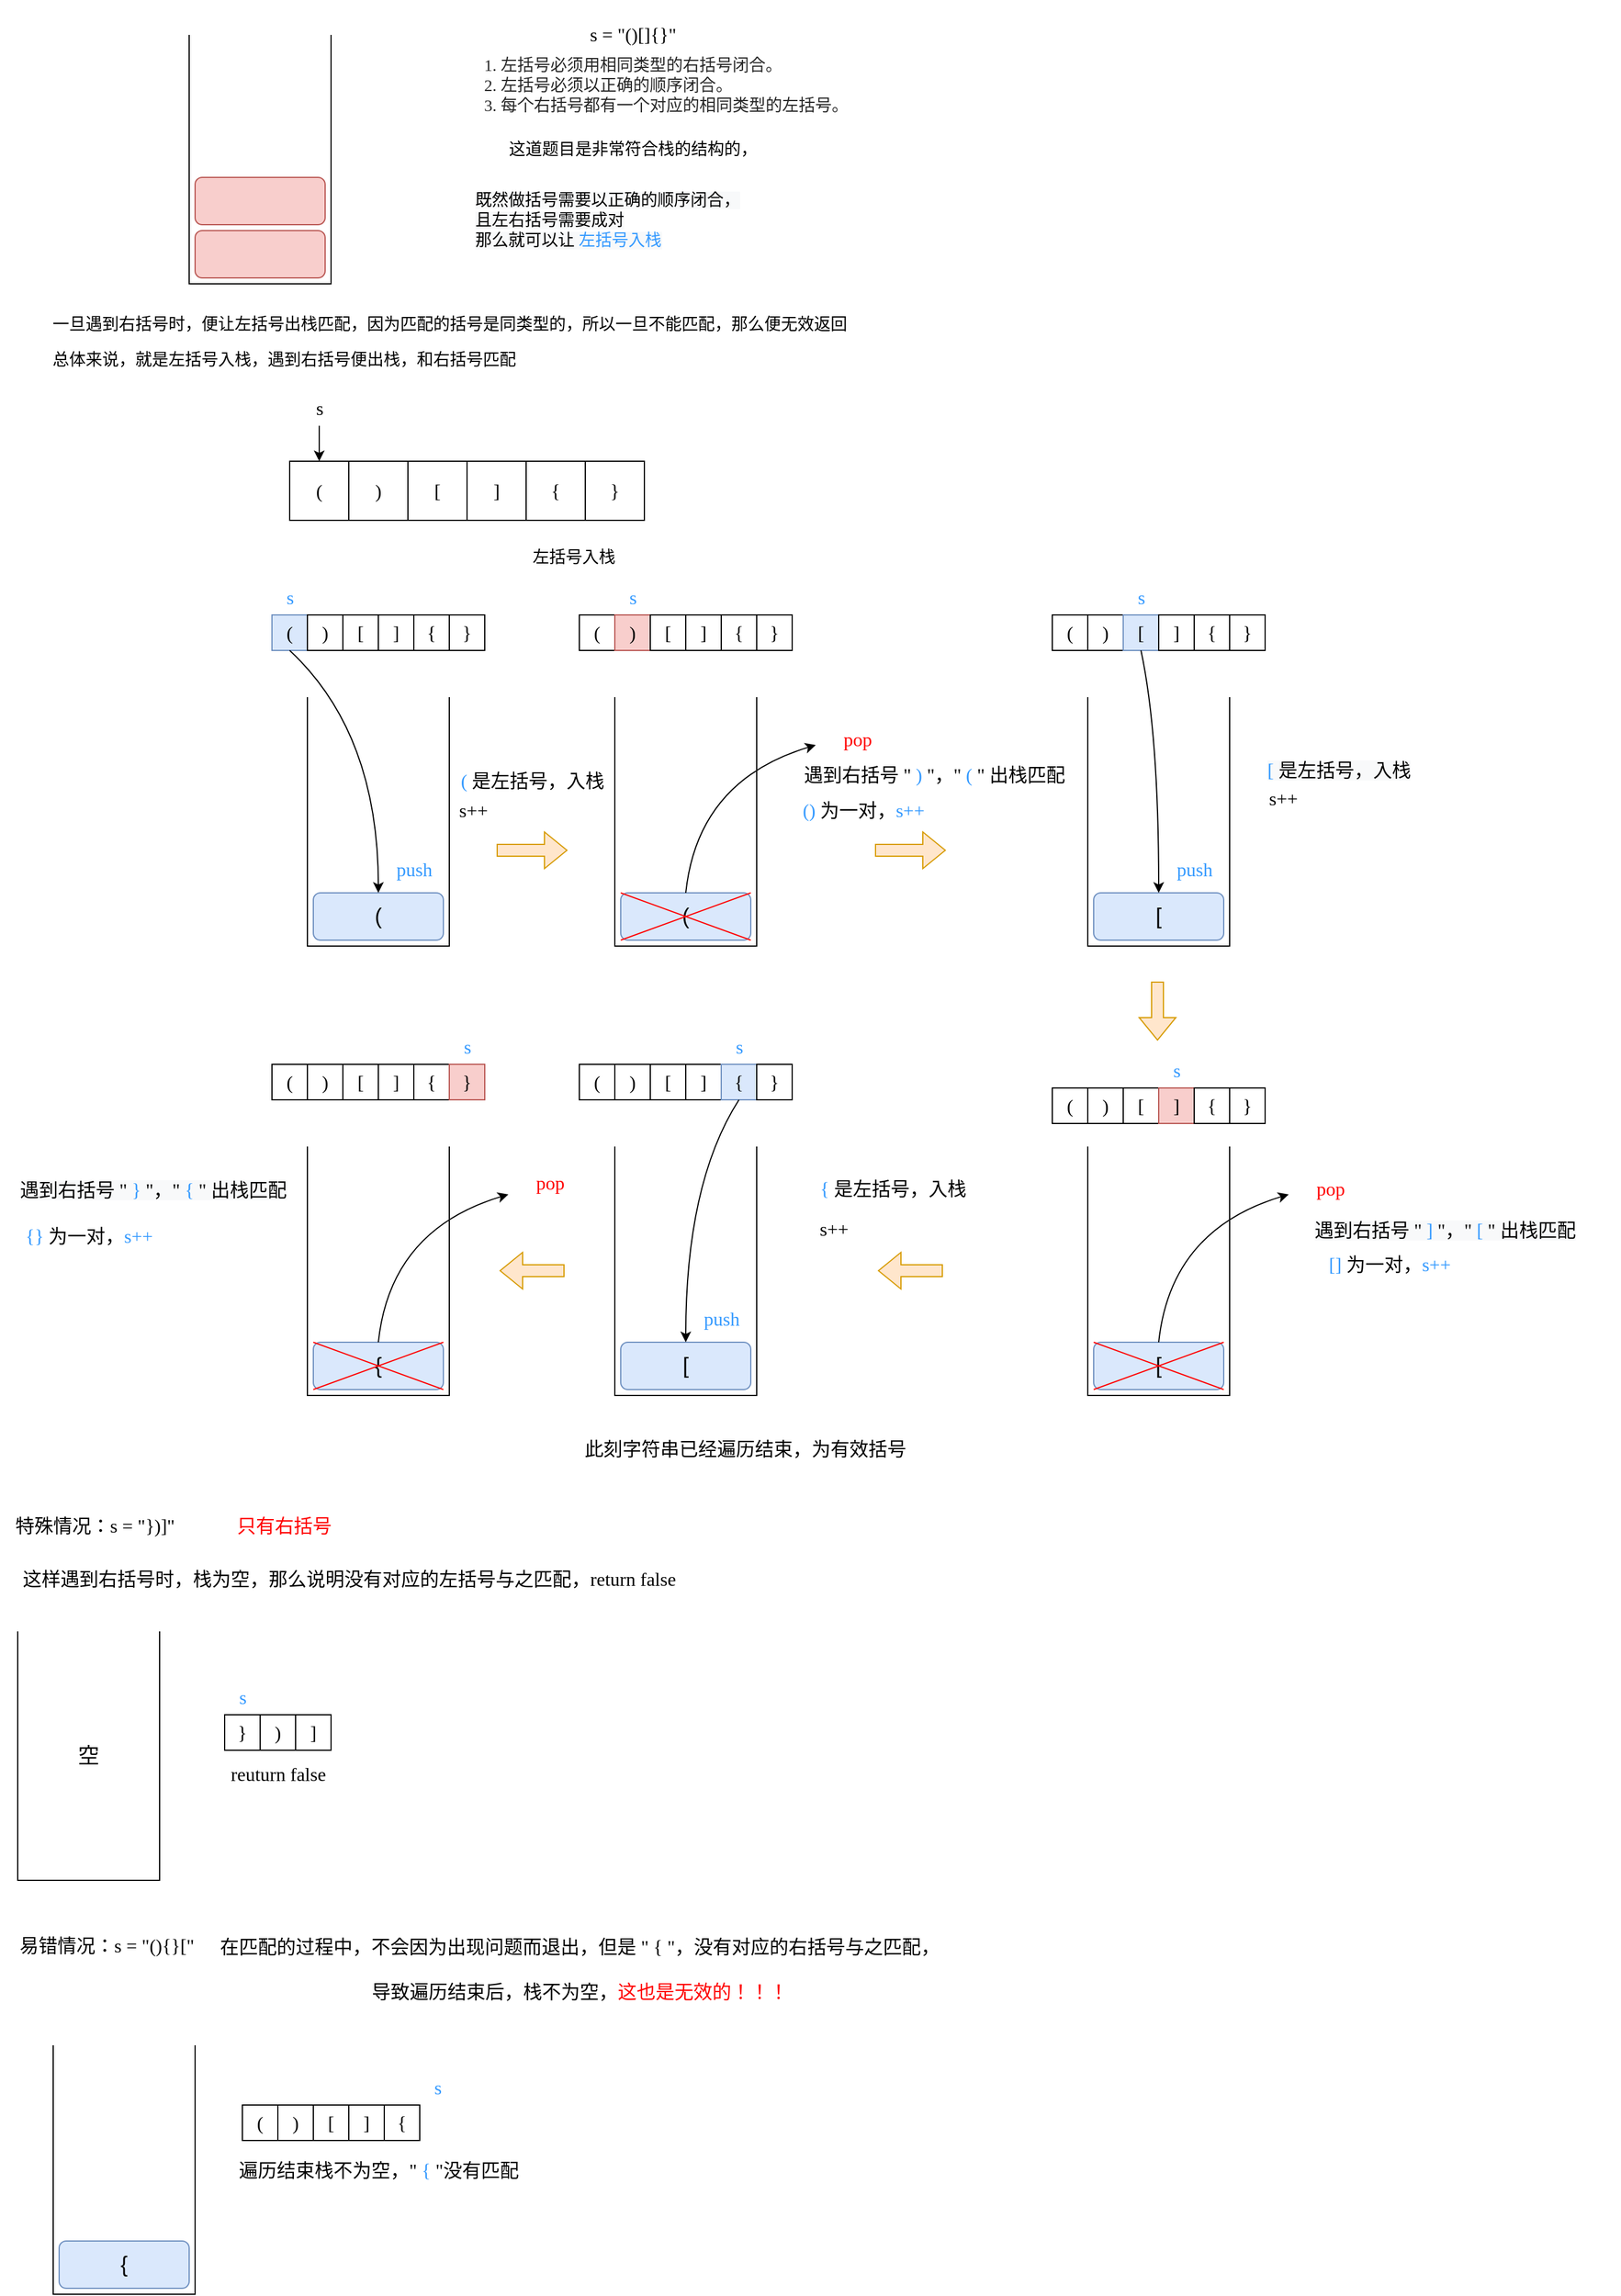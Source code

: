 <mxfile version="20.2.3" type="device"><diagram id="jvDWhverahE-B8Wig9HH" name="第 1 页"><mxGraphModel dx="1038" dy="649" grid="1" gridSize="10" guides="1" tooltips="1" connect="1" arrows="1" fold="1" page="1" pageScale="1" pageWidth="2000" pageHeight="5000" math="0" shadow="0"><root><mxCell id="0"/><mxCell id="1" parent="0"/><mxCell id="bQDk8mbzQOlFsKtMzA8T-1" value="" style="shape=partialRectangle;whiteSpace=wrap;html=1;bottom=1;right=1;left=1;top=0;fillColor=none;routingCenterX=-0.5;" vertex="1" parent="1"><mxGeometry x="200" y="170" width="120" height="210" as="geometry"/></mxCell><mxCell id="bQDk8mbzQOlFsKtMzA8T-4" value="" style="rounded=1;whiteSpace=wrap;html=1;fillColor=#f8cecc;strokeColor=#b85450;" vertex="1" parent="1"><mxGeometry x="205" y="290" width="110" height="40" as="geometry"/></mxCell><mxCell id="bQDk8mbzQOlFsKtMzA8T-6" value="" style="rounded=1;whiteSpace=wrap;html=1;fillColor=#f8cecc;strokeColor=#b85450;" vertex="1" parent="1"><mxGeometry x="205" y="335" width="110" height="40" as="geometry"/></mxCell><mxCell id="bQDk8mbzQOlFsKtMzA8T-7" value="&lt;pre style=&quot;box-sizing: border-box; margin-top: 0px; margin-bottom: 1em; overflow: auto; background: rgba(var(--dsw-fill-tertiary-rgba)); padding: 10px 15px; color: rgba(var(--grey-9-rgb),1); line-height: 1.6; border-radius: 3px; text-align: start;&quot;&gt;&lt;font style=&quot;font-size: 16px;&quot; face=&quot;Comic Sans MS&quot;&gt;s = &quot;()[]{}&quot;&lt;/font&gt;&lt;/pre&gt;" style="text;html=1;align=center;verticalAlign=middle;resizable=0;points=[];autosize=1;strokeColor=none;fillColor=none;" vertex="1" parent="1"><mxGeometry x="510" y="140" width="130" height="70" as="geometry"/></mxCell><mxCell id="bQDk8mbzQOlFsKtMzA8T-8" value="&lt;ol style=&quot;box-sizing: border-box; margin-top: 0px; margin-bottom: 1em; color: rgb(38, 38, 38); font-size: 14px; text-align: start; background-color: rgb(255, 255, 255);&quot;&gt;&lt;li style=&quot;box-sizing: border-box;&quot;&gt;左括号必须用相同类型的右括号闭合。&lt;/li&gt;&lt;li style=&quot;box-sizing: border-box;&quot;&gt;左括号必须以正确的顺序闭合。&lt;/li&gt;&lt;li style=&quot;box-sizing: border-box;&quot;&gt;每个右括号都有一个对应的相同类型的左括号。&lt;/li&gt;&lt;/ol&gt;" style="text;html=1;align=center;verticalAlign=middle;resizable=0;points=[];autosize=1;strokeColor=none;fillColor=none;fontSize=16;fontFamily=Comic Sans MS;" vertex="1" parent="1"><mxGeometry x="410" y="180" width="360" height="80" as="geometry"/></mxCell><mxCell id="bQDk8mbzQOlFsKtMzA8T-9" value="&lt;font style=&quot;font-size: 14px;&quot;&gt;这道题目是非常符合栈的结构的，&lt;/font&gt;" style="text;html=1;align=center;verticalAlign=middle;resizable=0;points=[];autosize=1;strokeColor=none;fillColor=none;fontSize=16;fontFamily=Comic Sans MS;" vertex="1" parent="1"><mxGeometry x="460" y="250" width="230" height="30" as="geometry"/></mxCell><mxCell id="bQDk8mbzQOlFsKtMzA8T-10" value="&lt;span style=&quot;color: rgb(0, 0, 0); font-family: &amp;quot;Comic Sans MS&amp;quot;; font-size: 14px; font-style: normal; font-variant-ligatures: normal; font-variant-caps: normal; font-weight: 400; letter-spacing: normal; orphans: 2; text-align: center; text-indent: 0px; text-transform: none; widows: 2; word-spacing: 0px; -webkit-text-stroke-width: 0px; background-color: rgb(248, 249, 250); text-decoration-thickness: initial; text-decoration-style: initial; text-decoration-color: initial; float: none; display: inline !important;&quot;&gt;既然做括号需要以正确的顺序闭合，&lt;/span&gt;&lt;br style=&quot;color: rgb(0, 0, 0); font-family: &amp;quot;Comic Sans MS&amp;quot;; font-size: 14px; font-style: normal; font-variant-ligatures: normal; font-variant-caps: normal; font-weight: 400; letter-spacing: normal; orphans: 2; text-align: center; text-indent: 0px; text-transform: none; widows: 2; word-spacing: 0px; -webkit-text-stroke-width: 0px; background-color: rgb(248, 249, 250); text-decoration-thickness: initial; text-decoration-style: initial; text-decoration-color: initial;&quot;&gt;&lt;span style=&quot;color: rgb(0, 0, 0); font-family: &amp;quot;Comic Sans MS&amp;quot;; font-size: 14px; font-style: normal; font-variant-ligatures: normal; font-variant-caps: normal; font-weight: 400; letter-spacing: normal; orphans: 2; text-align: center; text-indent: 0px; text-transform: none; widows: 2; word-spacing: 0px; -webkit-text-stroke-width: 0px; background-color: rgb(248, 249, 250); text-decoration-thickness: initial; text-decoration-style: initial; text-decoration-color: initial; float: none; display: inline !important;&quot;&gt;且左右括号需要成对&lt;/span&gt;&lt;br style=&quot;color: rgb(0, 0, 0); font-family: &amp;quot;Comic Sans MS&amp;quot;; font-size: 14px; font-style: normal; font-variant-ligatures: normal; font-variant-caps: normal; font-weight: 400; letter-spacing: normal; orphans: 2; text-align: center; text-indent: 0px; text-transform: none; widows: 2; word-spacing: 0px; -webkit-text-stroke-width: 0px; background-color: rgb(248, 249, 250); text-decoration-thickness: initial; text-decoration-style: initial; text-decoration-color: initial;&quot;&gt;&lt;span style=&quot;color: rgb(0, 0, 0); font-family: &amp;quot;Comic Sans MS&amp;quot;; font-size: 14px; font-style: normal; font-variant-ligatures: normal; font-variant-caps: normal; font-weight: 400; letter-spacing: normal; orphans: 2; text-align: center; text-indent: 0px; text-transform: none; widows: 2; word-spacing: 0px; -webkit-text-stroke-width: 0px; background-color: rgb(248, 249, 250); text-decoration-thickness: initial; text-decoration-style: initial; text-decoration-color: initial; float: none; display: inline !important;&quot;&gt;那么就可以让&lt;span&gt;&amp;nbsp;&lt;/span&gt;&lt;/span&gt;&lt;font style=&quot;font-family: &amp;quot;Comic Sans MS&amp;quot;; font-size: 14px; font-style: normal; font-variant-ligatures: normal; font-variant-caps: normal; font-weight: 400; letter-spacing: normal; orphans: 2; text-align: center; text-indent: 0px; text-transform: none; widows: 2; word-spacing: 0px; -webkit-text-stroke-width: 0px; background-color: rgb(248, 249, 250); text-decoration-thickness: initial; text-decoration-style: initial; text-decoration-color: initial;&quot; color=&quot;#3399ff&quot;&gt;左括号入栈&lt;/font&gt;" style="text;whiteSpace=wrap;html=1;fontSize=14;fontFamily=Comic Sans MS;fontColor=#3399FF;" vertex="1" parent="1"><mxGeometry x="440" y="295" width="260" height="70" as="geometry"/></mxCell><mxCell id="bQDk8mbzQOlFsKtMzA8T-11" value="&lt;font color=&quot;#000000&quot;&gt;一旦遇到右括号时，便让左括号出栈匹配，因为匹配的括号是同类型的，所以一旦不能匹配，那么便无效返回&lt;/font&gt;" style="text;html=1;align=center;verticalAlign=middle;resizable=0;points=[];autosize=1;strokeColor=none;fillColor=none;fontSize=14;fontFamily=Comic Sans MS;fontColor=#3399FF;" vertex="1" parent="1"><mxGeometry x="70" y="400" width="700" height="30" as="geometry"/></mxCell><mxCell id="bQDk8mbzQOlFsKtMzA8T-12" value="总体来说，就是左括号入栈，遇到右括号便出栈，和右括号匹配" style="text;html=1;align=center;verticalAlign=middle;resizable=0;points=[];autosize=1;strokeColor=none;fillColor=none;fontSize=14;fontFamily=Comic Sans MS;fontColor=#000000;" vertex="1" parent="1"><mxGeometry x="70" y="430" width="420" height="30" as="geometry"/></mxCell><mxCell id="bQDk8mbzQOlFsKtMzA8T-13" value="" style="shape=partialRectangle;whiteSpace=wrap;html=1;bottom=1;right=1;left=1;top=0;fillColor=none;routingCenterX=-0.5;" vertex="1" parent="1"><mxGeometry x="300" y="730" width="120" height="210" as="geometry"/></mxCell><mxCell id="bQDk8mbzQOlFsKtMzA8T-15" value="&lt;font style=&quot;font-size: 18px;&quot;&gt;(&lt;/font&gt;" style="rounded=1;whiteSpace=wrap;html=1;fillColor=#dae8fc;strokeColor=#6c8ebf;" vertex="1" parent="1"><mxGeometry x="305" y="895" width="110" height="40" as="geometry"/></mxCell><mxCell id="bQDk8mbzQOlFsKtMzA8T-17" value="(" style="whiteSpace=wrap;html=1;aspect=fixed;fontFamily=Comic Sans MS;fontSize=16;fontColor=#000000;" vertex="1" parent="1"><mxGeometry x="285" y="530" width="50" height="50" as="geometry"/></mxCell><mxCell id="bQDk8mbzQOlFsKtMzA8T-18" value=")" style="whiteSpace=wrap;html=1;aspect=fixed;fontFamily=Comic Sans MS;fontSize=16;fontColor=#000000;" vertex="1" parent="1"><mxGeometry x="335" y="530" width="50" height="50" as="geometry"/></mxCell><mxCell id="bQDk8mbzQOlFsKtMzA8T-19" value="[" style="whiteSpace=wrap;html=1;aspect=fixed;fontFamily=Comic Sans MS;fontSize=16;fontColor=#000000;" vertex="1" parent="1"><mxGeometry x="385" y="530" width="50" height="50" as="geometry"/></mxCell><mxCell id="bQDk8mbzQOlFsKtMzA8T-20" value="]" style="whiteSpace=wrap;html=1;aspect=fixed;fontFamily=Comic Sans MS;fontSize=16;fontColor=#000000;" vertex="1" parent="1"><mxGeometry x="435" y="530" width="50" height="50" as="geometry"/></mxCell><mxCell id="bQDk8mbzQOlFsKtMzA8T-21" value="{" style="whiteSpace=wrap;html=1;aspect=fixed;fontFamily=Comic Sans MS;fontSize=16;fontColor=#000000;" vertex="1" parent="1"><mxGeometry x="485" y="530" width="50" height="50" as="geometry"/></mxCell><mxCell id="bQDk8mbzQOlFsKtMzA8T-22" value="}" style="whiteSpace=wrap;html=1;aspect=fixed;fontFamily=Comic Sans MS;fontSize=16;fontColor=#000000;" vertex="1" parent="1"><mxGeometry x="535" y="530" width="50" height="50" as="geometry"/></mxCell><mxCell id="bQDk8mbzQOlFsKtMzA8T-23" value="&lt;font style=&quot;font-size: 16px;&quot;&gt;s&lt;/font&gt;" style="text;html=1;align=center;verticalAlign=middle;resizable=0;points=[];autosize=1;strokeColor=none;fillColor=none;fontSize=14;fontFamily=Comic Sans MS;fontColor=#000000;" vertex="1" parent="1"><mxGeometry x="295" y="470" width="30" height="30" as="geometry"/></mxCell><mxCell id="bQDk8mbzQOlFsKtMzA8T-26" value="" style="endArrow=classic;html=1;rounded=0;fontFamily=Comic Sans MS;fontSize=16;fontColor=#000000;" edge="1" parent="1"><mxGeometry width="50" height="50" relative="1" as="geometry"><mxPoint x="310" y="500" as="sourcePoint"/><mxPoint x="310" y="530" as="targetPoint"/></mxGeometry></mxCell><mxCell id="bQDk8mbzQOlFsKtMzA8T-27" value="&lt;font style=&quot;font-size: 14px;&quot;&gt;左括号入栈&lt;/font&gt;" style="text;html=1;align=center;verticalAlign=middle;resizable=0;points=[];autosize=1;strokeColor=none;fillColor=none;fontSize=18;fontFamily=Comic Sans MS;fontColor=#000000;" vertex="1" parent="1"><mxGeometry x="480" y="590" width="90" height="40" as="geometry"/></mxCell><mxCell id="bQDk8mbzQOlFsKtMzA8T-28" value="" style="shape=partialRectangle;whiteSpace=wrap;html=1;bottom=1;right=1;left=1;top=0;fillColor=none;routingCenterX=-0.5;" vertex="1" parent="1"><mxGeometry x="560" y="730" width="120" height="210" as="geometry"/></mxCell><mxCell id="bQDk8mbzQOlFsKtMzA8T-29" value="&lt;font style=&quot;font-size: 18px;&quot;&gt;(&lt;/font&gt;" style="rounded=1;whiteSpace=wrap;html=1;fillColor=#dae8fc;strokeColor=#6c8ebf;" vertex="1" parent="1"><mxGeometry x="565" y="895" width="110" height="40" as="geometry"/></mxCell><mxCell id="bQDk8mbzQOlFsKtMzA8T-30" value="" style="shape=flexArrow;endArrow=classic;html=1;rounded=0;fontFamily=Comic Sans MS;fontSize=14;fontColor=#000000;fillColor=#ffe6cc;strokeColor=#d79b00;" edge="1" parent="1"><mxGeometry width="50" height="50" relative="1" as="geometry"><mxPoint x="460" y="859" as="sourcePoint"/><mxPoint x="520" y="859" as="targetPoint"/></mxGeometry></mxCell><mxCell id="bQDk8mbzQOlFsKtMzA8T-31" value="" style="endArrow=classic;html=1;fontFamily=Comic Sans MS;fontSize=14;fontColor=#000000;exitX=0.5;exitY=0;exitDx=0;exitDy=0;curved=1;" edge="1" parent="1" source="bQDk8mbzQOlFsKtMzA8T-29"><mxGeometry width="50" height="50" relative="1" as="geometry"><mxPoint x="590" y="900" as="sourcePoint"/><mxPoint x="730" y="770" as="targetPoint"/><Array as="points"><mxPoint x="630" y="800"/></Array></mxGeometry></mxCell><mxCell id="bQDk8mbzQOlFsKtMzA8T-32" value="&lt;font color=&quot;#ff0000&quot; style=&quot;font-size: 16px;&quot;&gt;pop&lt;/font&gt;" style="text;html=1;align=center;verticalAlign=middle;resizable=0;points=[];autosize=1;strokeColor=none;fillColor=none;fontSize=14;fontFamily=Comic Sans MS;fontColor=#000000;" vertex="1" parent="1"><mxGeometry x="740" y="750" width="50" height="30" as="geometry"/></mxCell><mxCell id="bQDk8mbzQOlFsKtMzA8T-34" value="遇到右括号 &quot; &lt;font color=&quot;#3399ff&quot;&gt;)&lt;/font&gt; &quot;，&quot; &lt;font color=&quot;#3399ff&quot;&gt;( &lt;/font&gt;&quot; 出栈匹配" style="text;html=1;align=center;verticalAlign=middle;resizable=0;points=[];autosize=1;strokeColor=none;fillColor=none;fontSize=16;fontFamily=Comic Sans MS;fontColor=#000000;" vertex="1" parent="1"><mxGeometry x="705" y="780" width="250" height="30" as="geometry"/></mxCell><mxCell id="bQDk8mbzQOlFsKtMzA8T-35" value="&lt;font color=&quot;#3399ff&quot;&gt;()&lt;/font&gt; 为一对，&lt;font color=&quot;#3399ff&quot;&gt;s++&lt;/font&gt;" style="text;html=1;align=center;verticalAlign=middle;resizable=0;points=[];autosize=1;strokeColor=none;fillColor=none;fontSize=16;fontFamily=Comic Sans MS;fontColor=#000000;" vertex="1" parent="1"><mxGeometry x="705" y="810" width="130" height="30" as="geometry"/></mxCell><mxCell id="bQDk8mbzQOlFsKtMzA8T-38" value="" style="shape=flexArrow;endArrow=classic;html=1;rounded=0;fontFamily=Comic Sans MS;fontSize=14;fontColor=#000000;fillColor=#ffe6cc;strokeColor=#d79b00;" edge="1" parent="1"><mxGeometry width="50" height="50" relative="1" as="geometry"><mxPoint x="1019" y="970" as="sourcePoint"/><mxPoint x="1019" y="1020" as="targetPoint"/></mxGeometry></mxCell><mxCell id="bQDk8mbzQOlFsKtMzA8T-39" value="" style="shape=flexArrow;endArrow=classic;html=1;rounded=0;fontFamily=Comic Sans MS;fontSize=14;fontColor=#000000;fillColor=#ffe6cc;strokeColor=#d79b00;" edge="1" parent="1"><mxGeometry width="50" height="50" relative="1" as="geometry"><mxPoint x="780" y="859" as="sourcePoint"/><mxPoint x="840" y="859" as="targetPoint"/></mxGeometry></mxCell><mxCell id="bQDk8mbzQOlFsKtMzA8T-49" value="(" style="whiteSpace=wrap;html=1;aspect=fixed;fontFamily=Comic Sans MS;fontSize=16;fillColor=#dae8fc;strokeColor=#6c8ebf;" vertex="1" parent="1"><mxGeometry x="270" y="660" width="30" height="30" as="geometry"/></mxCell><mxCell id="bQDk8mbzQOlFsKtMzA8T-50" value=")" style="whiteSpace=wrap;html=1;aspect=fixed;fontFamily=Comic Sans MS;fontSize=16;fontColor=#000000;" vertex="1" parent="1"><mxGeometry x="300" y="660" width="30" height="30" as="geometry"/></mxCell><mxCell id="bQDk8mbzQOlFsKtMzA8T-51" value="[" style="whiteSpace=wrap;html=1;aspect=fixed;fontFamily=Comic Sans MS;fontSize=16;fontColor=#000000;" vertex="1" parent="1"><mxGeometry x="330" y="660" width="30" height="30" as="geometry"/></mxCell><mxCell id="bQDk8mbzQOlFsKtMzA8T-52" value="]" style="whiteSpace=wrap;html=1;aspect=fixed;fontFamily=Comic Sans MS;fontSize=16;fontColor=#000000;" vertex="1" parent="1"><mxGeometry x="360" y="660" width="30" height="30" as="geometry"/></mxCell><mxCell id="bQDk8mbzQOlFsKtMzA8T-53" value="{" style="whiteSpace=wrap;html=1;aspect=fixed;fontFamily=Comic Sans MS;fontSize=16;fontColor=#000000;" vertex="1" parent="1"><mxGeometry x="390" y="660" width="30" height="30" as="geometry"/></mxCell><mxCell id="bQDk8mbzQOlFsKtMzA8T-54" value="}" style="whiteSpace=wrap;html=1;aspect=fixed;fontFamily=Comic Sans MS;fontSize=16;fontColor=#000000;" vertex="1" parent="1"><mxGeometry x="420" y="660" width="30" height="30" as="geometry"/></mxCell><mxCell id="bQDk8mbzQOlFsKtMzA8T-55" value="&lt;font color=&quot;#3399ff&quot;&gt;s&lt;/font&gt;" style="text;html=1;align=center;verticalAlign=middle;resizable=0;points=[];autosize=1;strokeColor=none;fillColor=none;fontSize=16;fontFamily=Comic Sans MS;fontColor=#000000;" vertex="1" parent="1"><mxGeometry x="270" y="630" width="30" height="30" as="geometry"/></mxCell><mxCell id="bQDk8mbzQOlFsKtMzA8T-56" value="(" style="whiteSpace=wrap;html=1;aspect=fixed;fontFamily=Comic Sans MS;fontSize=16;fontColor=#000000;" vertex="1" parent="1"><mxGeometry x="530" y="660" width="30" height="30" as="geometry"/></mxCell><mxCell id="bQDk8mbzQOlFsKtMzA8T-57" value=")" style="whiteSpace=wrap;html=1;aspect=fixed;fontFamily=Comic Sans MS;fontSize=16;fillColor=#f8cecc;strokeColor=#b85450;" vertex="1" parent="1"><mxGeometry x="560" y="660" width="30" height="30" as="geometry"/></mxCell><mxCell id="bQDk8mbzQOlFsKtMzA8T-58" value="[" style="whiteSpace=wrap;html=1;aspect=fixed;fontFamily=Comic Sans MS;fontSize=16;fontColor=#000000;" vertex="1" parent="1"><mxGeometry x="590" y="660" width="30" height="30" as="geometry"/></mxCell><mxCell id="bQDk8mbzQOlFsKtMzA8T-59" value="]" style="whiteSpace=wrap;html=1;aspect=fixed;fontFamily=Comic Sans MS;fontSize=16;fontColor=#000000;" vertex="1" parent="1"><mxGeometry x="620" y="660" width="30" height="30" as="geometry"/></mxCell><mxCell id="bQDk8mbzQOlFsKtMzA8T-60" value="{" style="whiteSpace=wrap;html=1;aspect=fixed;fontFamily=Comic Sans MS;fontSize=16;fontColor=#000000;" vertex="1" parent="1"><mxGeometry x="650" y="660" width="30" height="30" as="geometry"/></mxCell><mxCell id="bQDk8mbzQOlFsKtMzA8T-61" value="}" style="whiteSpace=wrap;html=1;aspect=fixed;fontFamily=Comic Sans MS;fontSize=16;fontColor=#000000;" vertex="1" parent="1"><mxGeometry x="680" y="660" width="30" height="30" as="geometry"/></mxCell><mxCell id="bQDk8mbzQOlFsKtMzA8T-62" value="&lt;font color=&quot;#3399ff&quot;&gt;s&lt;/font&gt;" style="text;html=1;align=center;verticalAlign=middle;resizable=0;points=[];autosize=1;strokeColor=none;fillColor=none;fontSize=16;fontFamily=Comic Sans MS;fontColor=#000000;" vertex="1" parent="1"><mxGeometry x="560" y="630" width="30" height="30" as="geometry"/></mxCell><mxCell id="bQDk8mbzQOlFsKtMzA8T-65" value="" style="endArrow=none;html=1;fontFamily=Comic Sans MS;fontSize=16;fontColor=#FF0000;curved=1;entryX=1;entryY=0;entryDx=0;entryDy=0;exitX=0;exitY=1;exitDx=0;exitDy=0;strokeColor=#FF0000;" edge="1" parent="1" source="bQDk8mbzQOlFsKtMzA8T-29" target="bQDk8mbzQOlFsKtMzA8T-29"><mxGeometry width="50" height="50" relative="1" as="geometry"><mxPoint x="570" y="930" as="sourcePoint"/><mxPoint x="670" y="900" as="targetPoint"/></mxGeometry></mxCell><mxCell id="bQDk8mbzQOlFsKtMzA8T-66" value="" style="endArrow=none;html=1;fontFamily=Comic Sans MS;fontSize=16;fontColor=#FF0000;curved=1;entryX=0;entryY=0;entryDx=0;entryDy=0;exitX=1;exitY=1;exitDx=0;exitDy=0;strokeColor=#FF0000;" edge="1" parent="1" source="bQDk8mbzQOlFsKtMzA8T-29" target="bQDk8mbzQOlFsKtMzA8T-29"><mxGeometry width="50" height="50" relative="1" as="geometry"><mxPoint x="710" y="900" as="sourcePoint"/><mxPoint x="760" y="850" as="targetPoint"/></mxGeometry></mxCell><mxCell id="bQDk8mbzQOlFsKtMzA8T-68" value="" style="endArrow=classic;html=1;fontFamily=Comic Sans MS;fontSize=16;fontColor=#FF0000;strokeColor=#000000;curved=1;exitX=0.5;exitY=1;exitDx=0;exitDy=0;entryX=0.5;entryY=0;entryDx=0;entryDy=0;" edge="1" parent="1" source="bQDk8mbzQOlFsKtMzA8T-49" target="bQDk8mbzQOlFsKtMzA8T-15"><mxGeometry width="50" height="50" relative="1" as="geometry"><mxPoint x="660" y="820" as="sourcePoint"/><mxPoint x="710" y="770" as="targetPoint"/><Array as="points"><mxPoint x="360" y="760"/></Array></mxGeometry></mxCell><mxCell id="bQDk8mbzQOlFsKtMzA8T-69" value="&lt;font color=&quot;#3399ff&quot;&gt;push&lt;/font&gt;" style="text;html=1;align=center;verticalAlign=middle;resizable=0;points=[];autosize=1;strokeColor=none;fillColor=none;fontSize=16;fontFamily=Comic Sans MS;fontColor=#FF0000;" vertex="1" parent="1"><mxGeometry x="360" y="860" width="60" height="30" as="geometry"/></mxCell><mxCell id="bQDk8mbzQOlFsKtMzA8T-77" value="" style="shape=partialRectangle;whiteSpace=wrap;html=1;bottom=1;right=1;left=1;top=0;fillColor=none;routingCenterX=-0.5;" vertex="1" parent="1"><mxGeometry x="960" y="730" width="120" height="210" as="geometry"/></mxCell><mxCell id="bQDk8mbzQOlFsKtMzA8T-78" value="&lt;font style=&quot;font-size: 18px;&quot;&gt;[&lt;/font&gt;" style="rounded=1;whiteSpace=wrap;html=1;fillColor=#dae8fc;strokeColor=#6c8ebf;" vertex="1" parent="1"><mxGeometry x="965" y="895" width="110" height="40" as="geometry"/></mxCell><mxCell id="bQDk8mbzQOlFsKtMzA8T-79" value="(" style="whiteSpace=wrap;html=1;aspect=fixed;fontFamily=Comic Sans MS;fontSize=16;" vertex="1" parent="1"><mxGeometry x="930" y="660" width="30" height="30" as="geometry"/></mxCell><mxCell id="bQDk8mbzQOlFsKtMzA8T-80" value=")" style="whiteSpace=wrap;html=1;aspect=fixed;fontFamily=Comic Sans MS;fontSize=16;fontColor=#000000;" vertex="1" parent="1"><mxGeometry x="960" y="660" width="30" height="30" as="geometry"/></mxCell><mxCell id="bQDk8mbzQOlFsKtMzA8T-81" value="[" style="whiteSpace=wrap;html=1;aspect=fixed;fontFamily=Comic Sans MS;fontSize=16;fillColor=#dae8fc;strokeColor=#6c8ebf;" vertex="1" parent="1"><mxGeometry x="990" y="660" width="30" height="30" as="geometry"/></mxCell><mxCell id="bQDk8mbzQOlFsKtMzA8T-82" value="]" style="whiteSpace=wrap;html=1;aspect=fixed;fontFamily=Comic Sans MS;fontSize=16;fontColor=#000000;" vertex="1" parent="1"><mxGeometry x="1020" y="660" width="30" height="30" as="geometry"/></mxCell><mxCell id="bQDk8mbzQOlFsKtMzA8T-83" value="{" style="whiteSpace=wrap;html=1;aspect=fixed;fontFamily=Comic Sans MS;fontSize=16;fontColor=#000000;" vertex="1" parent="1"><mxGeometry x="1050" y="660" width="30" height="30" as="geometry"/></mxCell><mxCell id="bQDk8mbzQOlFsKtMzA8T-84" value="}" style="whiteSpace=wrap;html=1;aspect=fixed;fontFamily=Comic Sans MS;fontSize=16;fontColor=#000000;" vertex="1" parent="1"><mxGeometry x="1080" y="660" width="30" height="30" as="geometry"/></mxCell><mxCell id="bQDk8mbzQOlFsKtMzA8T-85" value="&lt;font color=&quot;#3399ff&quot;&gt;s&lt;/font&gt;" style="text;html=1;align=center;verticalAlign=middle;resizable=0;points=[];autosize=1;strokeColor=none;fillColor=none;fontSize=16;fontFamily=Comic Sans MS;fontColor=#000000;" vertex="1" parent="1"><mxGeometry x="990" y="630" width="30" height="30" as="geometry"/></mxCell><mxCell id="bQDk8mbzQOlFsKtMzA8T-86" value="" style="endArrow=classic;html=1;fontFamily=Comic Sans MS;fontSize=16;fontColor=#FF0000;strokeColor=#000000;curved=1;exitX=0.5;exitY=1;exitDx=0;exitDy=0;entryX=0.5;entryY=0;entryDx=0;entryDy=0;" edge="1" parent="1" source="bQDk8mbzQOlFsKtMzA8T-81" target="bQDk8mbzQOlFsKtMzA8T-78"><mxGeometry width="50" height="50" relative="1" as="geometry"><mxPoint x="1320" y="820" as="sourcePoint"/><mxPoint x="1370" y="770" as="targetPoint"/><Array as="points"><mxPoint x="1020" y="760"/></Array></mxGeometry></mxCell><mxCell id="bQDk8mbzQOlFsKtMzA8T-87" value="&lt;font color=&quot;#3399ff&quot;&gt;push&lt;/font&gt;" style="text;html=1;align=center;verticalAlign=middle;resizable=0;points=[];autosize=1;strokeColor=none;fillColor=none;fontSize=16;fontFamily=Comic Sans MS;fontColor=#FF0000;" vertex="1" parent="1"><mxGeometry x="1020" y="860" width="60" height="30" as="geometry"/></mxCell><mxCell id="bQDk8mbzQOlFsKtMzA8T-88" value="( &lt;font color=&quot;#000000&quot;&gt;是左括号，入栈&lt;/font&gt;" style="text;html=1;align=center;verticalAlign=middle;resizable=0;points=[];autosize=1;strokeColor=none;fillColor=none;fontSize=16;fontFamily=Comic Sans MS;fontColor=#3399FF;" vertex="1" parent="1"><mxGeometry x="415" y="785" width="150" height="30" as="geometry"/></mxCell><mxCell id="bQDk8mbzQOlFsKtMzA8T-89" value="&lt;font color=&quot;#3399ff&quot; style=&quot;font-family: &amp;quot;Comic Sans MS&amp;quot;; font-size: 16px; font-style: normal; font-variant-ligatures: normal; font-variant-caps: normal; font-weight: 400; letter-spacing: normal; orphans: 2; text-align: center; text-indent: 0px; text-transform: none; widows: 2; word-spacing: 0px; -webkit-text-stroke-width: 0px; background-color: rgb(248, 249, 250); text-decoration-thickness: initial; text-decoration-style: initial; text-decoration-color: initial;&quot;&gt;[&amp;nbsp;&lt;/font&gt;&lt;font style=&quot;font-family: &amp;quot;Comic Sans MS&amp;quot;; font-size: 16px; font-style: normal; font-variant-ligatures: normal; font-variant-caps: normal; font-weight: 400; letter-spacing: normal; orphans: 2; text-align: center; text-indent: 0px; text-transform: none; widows: 2; word-spacing: 0px; -webkit-text-stroke-width: 0px; background-color: rgb(248, 249, 250); text-decoration-thickness: initial; text-decoration-style: initial; text-decoration-color: initial;&quot; color=&quot;#000000&quot;&gt;是左括号，入栈&lt;/font&gt;" style="text;whiteSpace=wrap;html=1;fontSize=16;fontFamily=Comic Sans MS;fontColor=#000000;" vertex="1" parent="1"><mxGeometry x="1110" y="775" width="160" height="40" as="geometry"/></mxCell><mxCell id="bQDk8mbzQOlFsKtMzA8T-90" value="s++" style="text;html=1;align=center;verticalAlign=middle;resizable=0;points=[];autosize=1;strokeColor=none;fillColor=none;fontSize=16;fontFamily=Comic Sans MS;fontColor=#000000;" vertex="1" parent="1"><mxGeometry x="1100" y="800" width="50" height="30" as="geometry"/></mxCell><mxCell id="bQDk8mbzQOlFsKtMzA8T-91" value="s++" style="text;html=1;align=center;verticalAlign=middle;resizable=0;points=[];autosize=1;strokeColor=none;fillColor=none;fontSize=16;fontFamily=Comic Sans MS;fontColor=#000000;" vertex="1" parent="1"><mxGeometry x="415" y="810" width="50" height="30" as="geometry"/></mxCell><mxCell id="bQDk8mbzQOlFsKtMzA8T-92" value="" style="shape=partialRectangle;whiteSpace=wrap;html=1;bottom=1;right=1;left=1;top=0;fillColor=none;routingCenterX=-0.5;" vertex="1" parent="1"><mxGeometry x="960" y="1110" width="120" height="210" as="geometry"/></mxCell><mxCell id="bQDk8mbzQOlFsKtMzA8T-93" value="&lt;span style=&quot;font-size: 18px;&quot;&gt;[&lt;/span&gt;" style="rounded=1;whiteSpace=wrap;html=1;fillColor=#dae8fc;strokeColor=#6c8ebf;" vertex="1" parent="1"><mxGeometry x="965" y="1275" width="110" height="40" as="geometry"/></mxCell><mxCell id="bQDk8mbzQOlFsKtMzA8T-94" value="" style="endArrow=classic;html=1;fontFamily=Comic Sans MS;fontSize=14;fontColor=#000000;exitX=0.5;exitY=0;exitDx=0;exitDy=0;curved=1;" edge="1" parent="1" source="bQDk8mbzQOlFsKtMzA8T-93"><mxGeometry width="50" height="50" relative="1" as="geometry"><mxPoint x="990" y="1280" as="sourcePoint"/><mxPoint x="1130" y="1150" as="targetPoint"/><Array as="points"><mxPoint x="1030" y="1180"/></Array></mxGeometry></mxCell><mxCell id="bQDk8mbzQOlFsKtMzA8T-95" value="&lt;font color=&quot;#ff0000&quot; style=&quot;font-size: 16px;&quot;&gt;pop&lt;/font&gt;" style="text;html=1;align=center;verticalAlign=middle;resizable=0;points=[];autosize=1;strokeColor=none;fillColor=none;fontSize=14;fontFamily=Comic Sans MS;fontColor=#000000;" vertex="1" parent="1"><mxGeometry x="1140" y="1130" width="50" height="30" as="geometry"/></mxCell><mxCell id="bQDk8mbzQOlFsKtMzA8T-96" value="(" style="whiteSpace=wrap;html=1;aspect=fixed;fontFamily=Comic Sans MS;fontSize=16;fontColor=#000000;" vertex="1" parent="1"><mxGeometry x="930" y="1060" width="30" height="30" as="geometry"/></mxCell><mxCell id="bQDk8mbzQOlFsKtMzA8T-97" value=")" style="whiteSpace=wrap;html=1;aspect=fixed;fontFamily=Comic Sans MS;fontSize=16;fontColor=#000000;" vertex="1" parent="1"><mxGeometry x="960" y="1060" width="30" height="30" as="geometry"/></mxCell><mxCell id="bQDk8mbzQOlFsKtMzA8T-98" value="[" style="whiteSpace=wrap;html=1;aspect=fixed;fontFamily=Comic Sans MS;fontSize=16;fontColor=#000000;" vertex="1" parent="1"><mxGeometry x="990" y="1060" width="30" height="30" as="geometry"/></mxCell><mxCell id="bQDk8mbzQOlFsKtMzA8T-99" value="]" style="whiteSpace=wrap;html=1;aspect=fixed;fontFamily=Comic Sans MS;fontSize=16;fillColor=#f8cecc;strokeColor=#b85450;" vertex="1" parent="1"><mxGeometry x="1020" y="1060" width="30" height="30" as="geometry"/></mxCell><mxCell id="bQDk8mbzQOlFsKtMzA8T-100" value="{" style="whiteSpace=wrap;html=1;aspect=fixed;fontFamily=Comic Sans MS;fontSize=16;fontColor=#000000;" vertex="1" parent="1"><mxGeometry x="1050" y="1060" width="30" height="30" as="geometry"/></mxCell><mxCell id="bQDk8mbzQOlFsKtMzA8T-101" value="}" style="whiteSpace=wrap;html=1;aspect=fixed;fontFamily=Comic Sans MS;fontSize=16;fontColor=#000000;" vertex="1" parent="1"><mxGeometry x="1080" y="1060" width="30" height="30" as="geometry"/></mxCell><mxCell id="bQDk8mbzQOlFsKtMzA8T-102" value="" style="endArrow=none;html=1;fontFamily=Comic Sans MS;fontSize=16;fontColor=#FF0000;curved=1;entryX=1;entryY=0;entryDx=0;entryDy=0;exitX=0;exitY=1;exitDx=0;exitDy=0;strokeColor=#FF0000;" edge="1" parent="1" source="bQDk8mbzQOlFsKtMzA8T-93" target="bQDk8mbzQOlFsKtMzA8T-93"><mxGeometry width="50" height="50" relative="1" as="geometry"><mxPoint x="970" y="1310" as="sourcePoint"/><mxPoint x="1070" y="1280" as="targetPoint"/></mxGeometry></mxCell><mxCell id="bQDk8mbzQOlFsKtMzA8T-103" value="" style="endArrow=none;html=1;fontFamily=Comic Sans MS;fontSize=16;fontColor=#FF0000;curved=1;entryX=0;entryY=0;entryDx=0;entryDy=0;exitX=1;exitY=1;exitDx=0;exitDy=0;strokeColor=#FF0000;" edge="1" parent="1" source="bQDk8mbzQOlFsKtMzA8T-93" target="bQDk8mbzQOlFsKtMzA8T-93"><mxGeometry width="50" height="50" relative="1" as="geometry"><mxPoint x="1110" y="1280" as="sourcePoint"/><mxPoint x="1160" y="1230" as="targetPoint"/></mxGeometry></mxCell><mxCell id="bQDk8mbzQOlFsKtMzA8T-104" value="&lt;font color=&quot;#3399ff&quot;&gt;s&lt;/font&gt;" style="text;html=1;align=center;verticalAlign=middle;resizable=0;points=[];autosize=1;strokeColor=none;fillColor=none;fontSize=16;fontFamily=Comic Sans MS;fontColor=#000000;" vertex="1" parent="1"><mxGeometry x="1020" y="1030" width="30" height="30" as="geometry"/></mxCell><mxCell id="bQDk8mbzQOlFsKtMzA8T-108" value="" style="shape=partialRectangle;whiteSpace=wrap;html=1;bottom=1;right=1;left=1;top=0;fillColor=none;routingCenterX=-0.5;" vertex="1" parent="1"><mxGeometry x="560" y="1110" width="120" height="210" as="geometry"/></mxCell><mxCell id="bQDk8mbzQOlFsKtMzA8T-109" value="&lt;font style=&quot;font-size: 18px;&quot;&gt;[&lt;/font&gt;" style="rounded=1;whiteSpace=wrap;html=1;fillColor=#dae8fc;strokeColor=#6c8ebf;" vertex="1" parent="1"><mxGeometry x="565" y="1275" width="110" height="40" as="geometry"/></mxCell><mxCell id="bQDk8mbzQOlFsKtMzA8T-110" value="(" style="whiteSpace=wrap;html=1;aspect=fixed;fontFamily=Comic Sans MS;fontSize=16;" vertex="1" parent="1"><mxGeometry x="530" y="1040" width="30" height="30" as="geometry"/></mxCell><mxCell id="bQDk8mbzQOlFsKtMzA8T-111" value=")" style="whiteSpace=wrap;html=1;aspect=fixed;fontFamily=Comic Sans MS;fontSize=16;fontColor=#000000;" vertex="1" parent="1"><mxGeometry x="560" y="1040" width="30" height="30" as="geometry"/></mxCell><mxCell id="bQDk8mbzQOlFsKtMzA8T-112" value="[" style="whiteSpace=wrap;html=1;aspect=fixed;fontFamily=Comic Sans MS;fontSize=16;fontColor=#000000;" vertex="1" parent="1"><mxGeometry x="590" y="1040" width="30" height="30" as="geometry"/></mxCell><mxCell id="bQDk8mbzQOlFsKtMzA8T-113" value="]" style="whiteSpace=wrap;html=1;aspect=fixed;fontFamily=Comic Sans MS;fontSize=16;fontColor=#000000;" vertex="1" parent="1"><mxGeometry x="620" y="1040" width="30" height="30" as="geometry"/></mxCell><mxCell id="bQDk8mbzQOlFsKtMzA8T-114" value="{" style="whiteSpace=wrap;html=1;aspect=fixed;fontFamily=Comic Sans MS;fontSize=16;fillColor=#dae8fc;strokeColor=#6c8ebf;" vertex="1" parent="1"><mxGeometry x="650" y="1040" width="30" height="30" as="geometry"/></mxCell><mxCell id="bQDk8mbzQOlFsKtMzA8T-115" value="}" style="whiteSpace=wrap;html=1;aspect=fixed;fontFamily=Comic Sans MS;fontSize=16;fontColor=#000000;" vertex="1" parent="1"><mxGeometry x="680" y="1040" width="30" height="30" as="geometry"/></mxCell><mxCell id="bQDk8mbzQOlFsKtMzA8T-116" value="" style="endArrow=classic;html=1;fontFamily=Comic Sans MS;fontSize=16;fontColor=#FF0000;strokeColor=#000000;curved=1;exitX=0.5;exitY=1;exitDx=0;exitDy=0;entryX=0.5;entryY=0;entryDx=0;entryDy=0;" edge="1" parent="1" source="bQDk8mbzQOlFsKtMzA8T-114" target="bQDk8mbzQOlFsKtMzA8T-109"><mxGeometry width="50" height="50" relative="1" as="geometry"><mxPoint x="920" y="1200" as="sourcePoint"/><mxPoint x="970" y="1150" as="targetPoint"/><Array as="points"><mxPoint x="620" y="1140"/></Array></mxGeometry></mxCell><mxCell id="bQDk8mbzQOlFsKtMzA8T-117" value="&lt;font color=&quot;#3399ff&quot;&gt;push&lt;/font&gt;" style="text;html=1;align=center;verticalAlign=middle;resizable=0;points=[];autosize=1;strokeColor=none;fillColor=none;fontSize=16;fontFamily=Comic Sans MS;fontColor=#FF0000;" vertex="1" parent="1"><mxGeometry x="620" y="1240" width="60" height="30" as="geometry"/></mxCell><mxCell id="bQDk8mbzQOlFsKtMzA8T-120" value="&lt;span style=&quot;font-family: &amp;quot;Comic Sans MS&amp;quot;; font-size: 16px; font-style: normal; font-variant-ligatures: normal; font-variant-caps: normal; font-weight: 400; letter-spacing: normal; orphans: 2; text-align: center; text-indent: 0px; text-transform: none; widows: 2; word-spacing: 0px; -webkit-text-stroke-width: 0px; background-color: rgb(248, 249, 250); text-decoration-thickness: initial; text-decoration-style: initial; text-decoration-color: initial; float: none; display: inline !important;&quot;&gt;遇到右括号 &quot;&amp;nbsp;&lt;font color=&quot;#3399ff&quot;&gt;]&lt;/font&gt;&lt;/span&gt;&lt;span style=&quot;font-family: &amp;quot;Comic Sans MS&amp;quot;; font-size: 16px; font-style: normal; font-variant-ligatures: normal; font-variant-caps: normal; font-weight: 400; letter-spacing: normal; orphans: 2; text-align: center; text-indent: 0px; text-transform: none; widows: 2; word-spacing: 0px; -webkit-text-stroke-width: 0px; background-color: rgb(248, 249, 250); text-decoration-thickness: initial; text-decoration-style: initial; text-decoration-color: initial; float: none; display: inline !important;&quot;&gt;&lt;font color=&quot;#3399ff&quot;&gt;&amp;nbsp;&lt;/font&gt;&quot;，&quot;&lt;span style=&quot;color: rgb(0, 0, 0);&quot;&gt;&amp;nbsp;&lt;/span&gt;&lt;/span&gt;&lt;font style=&quot;font-family: &amp;quot;Comic Sans MS&amp;quot;; font-size: 16px; font-style: normal; font-variant-ligatures: normal; font-variant-caps: normal; font-weight: 400; letter-spacing: normal; orphans: 2; text-align: center; text-indent: 0px; text-transform: none; widows: 2; word-spacing: 0px; -webkit-text-stroke-width: 0px; background-color: rgb(248, 249, 250); text-decoration-thickness: initial; text-decoration-style: initial; text-decoration-color: initial;&quot; color=&quot;#3399ff&quot;&gt;[&lt;span&gt;&amp;nbsp;&lt;/span&gt;&lt;/font&gt;&lt;span style=&quot;color: rgb(0, 0, 0); font-family: &amp;quot;Comic Sans MS&amp;quot;; font-size: 16px; font-style: normal; font-variant-ligatures: normal; font-variant-caps: normal; font-weight: 400; letter-spacing: normal; orphans: 2; text-align: center; text-indent: 0px; text-transform: none; widows: 2; word-spacing: 0px; -webkit-text-stroke-width: 0px; background-color: rgb(248, 249, 250); text-decoration-thickness: initial; text-decoration-style: initial; text-decoration-color: initial; float: none; display: inline !important;&quot;&gt;&quot; 出栈匹配&lt;/span&gt;" style="text;whiteSpace=wrap;html=1;fontSize=16;fontFamily=Comic Sans MS;fontColor=#000000;" vertex="1" parent="1"><mxGeometry x="1150" y="1164" width="260" height="40" as="geometry"/></mxCell><mxCell id="bQDk8mbzQOlFsKtMzA8T-121" value="&lt;font color=&quot;#3399ff&quot;&gt;[]&lt;/font&gt; 为一对，&lt;font color=&quot;#3399ff&quot;&gt;s++&lt;/font&gt;" style="text;html=1;align=center;verticalAlign=middle;resizable=0;points=[];autosize=1;strokeColor=none;fillColor=none;fontSize=16;fontFamily=Comic Sans MS;fontColor=#000000;" vertex="1" parent="1"><mxGeometry x="1150" y="1194" width="130" height="30" as="geometry"/></mxCell><mxCell id="bQDk8mbzQOlFsKtMzA8T-122" value="" style="shape=flexArrow;endArrow=classic;html=1;rounded=0;fontFamily=Comic Sans MS;fontSize=14;fontColor=#000000;fillColor=#ffe6cc;strokeColor=#d79b00;" edge="1" parent="1"><mxGeometry width="50" height="50" relative="1" as="geometry"><mxPoint x="837.5" y="1214.5" as="sourcePoint"/><mxPoint x="782.5" y="1214.5" as="targetPoint"/></mxGeometry></mxCell><mxCell id="bQDk8mbzQOlFsKtMzA8T-123" value="s" style="text;html=1;align=center;verticalAlign=middle;resizable=0;points=[];autosize=1;strokeColor=none;fillColor=none;fontSize=16;fontFamily=Comic Sans MS;fontColor=#3399FF;" vertex="1" parent="1"><mxGeometry x="650" y="1010" width="30" height="30" as="geometry"/></mxCell><mxCell id="bQDk8mbzQOlFsKtMzA8T-124" value="{&amp;nbsp;&lt;font color=&quot;#000000&quot;&gt;是左括号，入栈&lt;/font&gt;" style="text;html=1;align=center;verticalAlign=middle;resizable=0;points=[];autosize=1;strokeColor=none;fillColor=none;fontSize=16;fontFamily=Comic Sans MS;fontColor=#3399FF;" vertex="1" parent="1"><mxGeometry x="720" y="1130" width="150" height="30" as="geometry"/></mxCell><mxCell id="bQDk8mbzQOlFsKtMzA8T-125" value="s++" style="text;html=1;align=center;verticalAlign=middle;resizable=0;points=[];autosize=1;strokeColor=none;fillColor=none;fontSize=16;fontFamily=Comic Sans MS;fontColor=#000000;" vertex="1" parent="1"><mxGeometry x="720" y="1164" width="50" height="30" as="geometry"/></mxCell><mxCell id="bQDk8mbzQOlFsKtMzA8T-126" value="" style="shape=partialRectangle;whiteSpace=wrap;html=1;bottom=1;right=1;left=1;top=0;fillColor=none;routingCenterX=-0.5;" vertex="1" parent="1"><mxGeometry x="300" y="1110" width="120" height="210" as="geometry"/></mxCell><mxCell id="bQDk8mbzQOlFsKtMzA8T-127" value="&lt;span style=&quot;font-size: 18px;&quot;&gt;{&lt;/span&gt;" style="rounded=1;whiteSpace=wrap;html=1;fillColor=#dae8fc;strokeColor=#6c8ebf;" vertex="1" parent="1"><mxGeometry x="305" y="1275" width="110" height="40" as="geometry"/></mxCell><mxCell id="bQDk8mbzQOlFsKtMzA8T-128" value="" style="endArrow=classic;html=1;fontFamily=Comic Sans MS;fontSize=14;fontColor=#000000;exitX=0.5;exitY=0;exitDx=0;exitDy=0;curved=1;" edge="1" parent="1" source="bQDk8mbzQOlFsKtMzA8T-127"><mxGeometry width="50" height="50" relative="1" as="geometry"><mxPoint x="330" y="1280" as="sourcePoint"/><mxPoint x="470" y="1150" as="targetPoint"/><Array as="points"><mxPoint x="370" y="1180"/></Array></mxGeometry></mxCell><mxCell id="bQDk8mbzQOlFsKtMzA8T-129" value="&lt;font color=&quot;#ff0000&quot; style=&quot;font-size: 16px;&quot;&gt;pop&lt;/font&gt;" style="text;html=1;align=center;verticalAlign=middle;resizable=0;points=[];autosize=1;strokeColor=none;fillColor=none;fontSize=14;fontFamily=Comic Sans MS;fontColor=#000000;" vertex="1" parent="1"><mxGeometry x="480" y="1125" width="50" height="30" as="geometry"/></mxCell><mxCell id="bQDk8mbzQOlFsKtMzA8T-130" value="(" style="whiteSpace=wrap;html=1;aspect=fixed;fontFamily=Comic Sans MS;fontSize=16;fontColor=#000000;" vertex="1" parent="1"><mxGeometry x="270" y="1040" width="30" height="30" as="geometry"/></mxCell><mxCell id="bQDk8mbzQOlFsKtMzA8T-131" value=")" style="whiteSpace=wrap;html=1;aspect=fixed;fontFamily=Comic Sans MS;fontSize=16;fontColor=#000000;" vertex="1" parent="1"><mxGeometry x="300" y="1040" width="30" height="30" as="geometry"/></mxCell><mxCell id="bQDk8mbzQOlFsKtMzA8T-132" value="[" style="whiteSpace=wrap;html=1;aspect=fixed;fontFamily=Comic Sans MS;fontSize=16;fontColor=#000000;" vertex="1" parent="1"><mxGeometry x="330" y="1040" width="30" height="30" as="geometry"/></mxCell><mxCell id="bQDk8mbzQOlFsKtMzA8T-133" value="]" style="whiteSpace=wrap;html=1;aspect=fixed;fontFamily=Comic Sans MS;fontSize=16;" vertex="1" parent="1"><mxGeometry x="360" y="1040" width="30" height="30" as="geometry"/></mxCell><mxCell id="bQDk8mbzQOlFsKtMzA8T-134" value="{" style="whiteSpace=wrap;html=1;aspect=fixed;fontFamily=Comic Sans MS;fontSize=16;fontColor=#000000;" vertex="1" parent="1"><mxGeometry x="390" y="1040" width="30" height="30" as="geometry"/></mxCell><mxCell id="bQDk8mbzQOlFsKtMzA8T-135" value="}" style="whiteSpace=wrap;html=1;aspect=fixed;fontFamily=Comic Sans MS;fontSize=16;fillColor=#f8cecc;strokeColor=#b85450;" vertex="1" parent="1"><mxGeometry x="420" y="1040" width="30" height="30" as="geometry"/></mxCell><mxCell id="bQDk8mbzQOlFsKtMzA8T-136" value="" style="endArrow=none;html=1;fontFamily=Comic Sans MS;fontSize=16;fontColor=#FF0000;curved=1;entryX=1;entryY=0;entryDx=0;entryDy=0;exitX=0;exitY=1;exitDx=0;exitDy=0;strokeColor=#FF0000;" edge="1" parent="1" source="bQDk8mbzQOlFsKtMzA8T-127" target="bQDk8mbzQOlFsKtMzA8T-127"><mxGeometry width="50" height="50" relative="1" as="geometry"><mxPoint x="310" y="1310" as="sourcePoint"/><mxPoint x="410" y="1280" as="targetPoint"/></mxGeometry></mxCell><mxCell id="bQDk8mbzQOlFsKtMzA8T-137" value="" style="endArrow=none;html=1;fontFamily=Comic Sans MS;fontSize=16;fontColor=#FF0000;curved=1;entryX=0;entryY=0;entryDx=0;entryDy=0;exitX=1;exitY=1;exitDx=0;exitDy=0;strokeColor=#FF0000;" edge="1" parent="1" source="bQDk8mbzQOlFsKtMzA8T-127" target="bQDk8mbzQOlFsKtMzA8T-127"><mxGeometry width="50" height="50" relative="1" as="geometry"><mxPoint x="450" y="1280" as="sourcePoint"/><mxPoint x="500" y="1230" as="targetPoint"/></mxGeometry></mxCell><mxCell id="bQDk8mbzQOlFsKtMzA8T-138" value="&lt;font color=&quot;#3399ff&quot;&gt;s&lt;/font&gt;" style="text;html=1;align=center;verticalAlign=middle;resizable=0;points=[];autosize=1;strokeColor=none;fillColor=none;fontSize=16;fontFamily=Comic Sans MS;fontColor=#000000;" vertex="1" parent="1"><mxGeometry x="420" y="1010" width="30" height="30" as="geometry"/></mxCell><mxCell id="bQDk8mbzQOlFsKtMzA8T-139" value="&lt;span style=&quot;font-family: &amp;quot;Comic Sans MS&amp;quot;; font-size: 16px; font-style: normal; font-variant-ligatures: normal; font-variant-caps: normal; font-weight: 400; letter-spacing: normal; orphans: 2; text-align: center; text-indent: 0px; text-transform: none; widows: 2; word-spacing: 0px; -webkit-text-stroke-width: 0px; background-color: rgb(248, 249, 250); text-decoration-thickness: initial; text-decoration-style: initial; text-decoration-color: initial; float: none; display: inline !important;&quot;&gt;遇到右括号 &quot; &lt;font color=&quot;#3399ff&quot;&gt;}&lt;/font&gt;&lt;/span&gt;&lt;span style=&quot;font-family: &amp;quot;Comic Sans MS&amp;quot;; font-size: 16px; font-style: normal; font-variant-ligatures: normal; font-variant-caps: normal; font-weight: 400; letter-spacing: normal; orphans: 2; text-align: center; text-indent: 0px; text-transform: none; widows: 2; word-spacing: 0px; -webkit-text-stroke-width: 0px; background-color: rgb(248, 249, 250); text-decoration-thickness: initial; text-decoration-style: initial; text-decoration-color: initial; float: none; display: inline !important;&quot;&gt;&lt;font color=&quot;#3399ff&quot;&gt;&amp;nbsp;&lt;/font&gt;&quot;，&quot;&lt;span style=&quot;color: rgb(0, 0, 0);&quot;&gt;&amp;nbsp;&lt;/span&gt;&lt;font color=&quot;#3399ff&quot;&gt;{&lt;/font&gt;&lt;/span&gt;&lt;font style=&quot;font-family: &amp;quot;Comic Sans MS&amp;quot;; font-size: 16px; font-style: normal; font-variant-ligatures: normal; font-variant-caps: normal; font-weight: 400; letter-spacing: normal; orphans: 2; text-align: center; text-indent: 0px; text-transform: none; widows: 2; word-spacing: 0px; -webkit-text-stroke-width: 0px; background-color: rgb(248, 249, 250); text-decoration-thickness: initial; text-decoration-style: initial; text-decoration-color: initial;&quot; color=&quot;#3399ff&quot;&gt;&lt;span&gt;&amp;nbsp;&lt;/span&gt;&lt;/font&gt;&lt;span style=&quot;color: rgb(0, 0, 0); font-family: &amp;quot;Comic Sans MS&amp;quot;; font-size: 16px; font-style: normal; font-variant-ligatures: normal; font-variant-caps: normal; font-weight: 400; letter-spacing: normal; orphans: 2; text-align: center; text-indent: 0px; text-transform: none; widows: 2; word-spacing: 0px; -webkit-text-stroke-width: 0px; background-color: rgb(248, 249, 250); text-decoration-thickness: initial; text-decoration-style: initial; text-decoration-color: initial; float: none; display: inline !important;&quot;&gt;&quot; 出栈匹配&lt;/span&gt;" style="text;whiteSpace=wrap;html=1;fontSize=16;fontFamily=Comic Sans MS;fontColor=#000000;" vertex="1" parent="1"><mxGeometry x="55" y="1130" width="260" height="40" as="geometry"/></mxCell><mxCell id="bQDk8mbzQOlFsKtMzA8T-140" value="&lt;font color=&quot;#3399ff&quot;&gt;{}&lt;/font&gt; 为一对，&lt;font color=&quot;#3399ff&quot;&gt;s++&lt;/font&gt;" style="text;html=1;align=center;verticalAlign=middle;resizable=0;points=[];autosize=1;strokeColor=none;fillColor=none;fontSize=16;fontFamily=Comic Sans MS;fontColor=#000000;" vertex="1" parent="1"><mxGeometry x="50" y="1170" width="130" height="30" as="geometry"/></mxCell><mxCell id="bQDk8mbzQOlFsKtMzA8T-141" value="" style="shape=flexArrow;endArrow=classic;html=1;rounded=0;fontFamily=Comic Sans MS;fontSize=14;fontColor=#000000;fillColor=#ffe6cc;strokeColor=#d79b00;" edge="1" parent="1"><mxGeometry width="50" height="50" relative="1" as="geometry"><mxPoint x="517.5" y="1214.5" as="sourcePoint"/><mxPoint x="462.5" y="1214.5" as="targetPoint"/></mxGeometry></mxCell><mxCell id="bQDk8mbzQOlFsKtMzA8T-142" value="&lt;font color=&quot;#000000&quot;&gt;此刻字符串已经遍历结束，为有效括号&lt;/font&gt;" style="text;html=1;align=center;verticalAlign=middle;resizable=0;points=[];autosize=1;strokeColor=none;fillColor=none;fontSize=16;fontFamily=Comic Sans MS;fontColor=#3399FF;" vertex="1" parent="1"><mxGeometry x="520" y="1350" width="300" height="30" as="geometry"/></mxCell><mxCell id="bQDk8mbzQOlFsKtMzA8T-143" value="特殊情况：s = &quot;})]&quot;" style="text;html=1;align=center;verticalAlign=middle;resizable=0;points=[];autosize=1;strokeColor=none;fillColor=none;fontSize=16;fontFamily=Comic Sans MS;fontColor=#000000;" vertex="1" parent="1"><mxGeometry x="40" y="1415" width="160" height="30" as="geometry"/></mxCell><mxCell id="bQDk8mbzQOlFsKtMzA8T-144" value="&lt;font color=&quot;#ff0000&quot;&gt;只有右括号&lt;/font&gt;" style="text;html=1;align=center;verticalAlign=middle;resizable=0;points=[];autosize=1;strokeColor=none;fillColor=none;fontSize=16;fontFamily=Comic Sans MS;fontColor=#000000;" vertex="1" parent="1"><mxGeometry x="230" y="1415" width="100" height="30" as="geometry"/></mxCell><mxCell id="bQDk8mbzQOlFsKtMzA8T-146" value="&lt;font color=&quot;#000000&quot;&gt;这样遇到右括号时，栈为空，那么说明没有对应的左括号与之匹配，return false&lt;/font&gt;" style="text;html=1;align=center;verticalAlign=middle;resizable=0;points=[];autosize=1;strokeColor=none;fillColor=none;fontSize=16;fontFamily=Comic Sans MS;fontColor=#FF0000;" vertex="1" parent="1"><mxGeometry x="40" y="1460" width="590" height="30" as="geometry"/></mxCell><mxCell id="bQDk8mbzQOlFsKtMzA8T-147" value="&lt;font style=&quot;font-size: 18px;&quot;&gt;空&lt;/font&gt;" style="shape=partialRectangle;whiteSpace=wrap;html=1;bottom=1;right=1;left=1;top=0;fillColor=none;routingCenterX=-0.5;" vertex="1" parent="1"><mxGeometry x="55" y="1520" width="120" height="210" as="geometry"/></mxCell><mxCell id="bQDk8mbzQOlFsKtMzA8T-154" value="}" style="whiteSpace=wrap;html=1;aspect=fixed;fontFamily=Comic Sans MS;fontSize=16;fontColor=#000000;" vertex="1" parent="1"><mxGeometry x="230" y="1590" width="30" height="30" as="geometry"/></mxCell><mxCell id="bQDk8mbzQOlFsKtMzA8T-155" value=")" style="whiteSpace=wrap;html=1;aspect=fixed;fontFamily=Comic Sans MS;fontSize=16;fontColor=#000000;" vertex="1" parent="1"><mxGeometry x="260" y="1590" width="30" height="30" as="geometry"/></mxCell><mxCell id="bQDk8mbzQOlFsKtMzA8T-156" value="]" style="whiteSpace=wrap;html=1;aspect=fixed;fontFamily=Comic Sans MS;fontSize=16;fontColor=#000000;" vertex="1" parent="1"><mxGeometry x="290" y="1590" width="30" height="30" as="geometry"/></mxCell><mxCell id="bQDk8mbzQOlFsKtMzA8T-160" value="&lt;font color=&quot;#3399ff&quot;&gt;s&lt;/font&gt;" style="text;html=1;align=center;verticalAlign=middle;resizable=0;points=[];autosize=1;strokeColor=none;fillColor=none;fontSize=16;fontFamily=Comic Sans MS;fontColor=#000000;" vertex="1" parent="1"><mxGeometry x="230" y="1560" width="30" height="30" as="geometry"/></mxCell><mxCell id="bQDk8mbzQOlFsKtMzA8T-161" value="&lt;font style=&quot;font-size: 16px;&quot;&gt;reuturn false&lt;/font&gt;" style="text;html=1;align=center;verticalAlign=middle;resizable=0;points=[];autosize=1;strokeColor=none;fillColor=none;fontSize=18;fontFamily=Comic Sans MS;fontColor=#000000;" vertex="1" parent="1"><mxGeometry x="215" y="1620" width="120" height="40" as="geometry"/></mxCell><mxCell id="bQDk8mbzQOlFsKtMzA8T-162" value="易错情况：s = &quot;(){}[&quot;" style="text;html=1;align=center;verticalAlign=middle;resizable=0;points=[];autosize=1;strokeColor=none;fillColor=none;fontSize=16;fontFamily=Comic Sans MS;fontColor=#000000;" vertex="1" parent="1"><mxGeometry x="45" y="1770" width="170" height="30" as="geometry"/></mxCell><mxCell id="bQDk8mbzQOlFsKtMzA8T-163" value="在匹配的过程中，不会因为出现问题而退出，但是 &quot; {&lt;font color=&quot;#3399ff&quot;&gt;&amp;nbsp;&lt;/font&gt;&quot;，没有对应的右括号与之匹配，&lt;br&gt;&lt;br&gt;导致遍历结束后，栈不为空，&lt;span style=&quot;background-color: rgb(255, 255, 255);&quot;&gt;&lt;font color=&quot;#ff0000&quot;&gt;这也是无效的！！！&lt;/font&gt;&lt;/span&gt;" style="text;html=1;align=center;verticalAlign=middle;resizable=0;points=[];autosize=1;strokeColor=none;fillColor=none;fontSize=16;fontFamily=Comic Sans MS;fontColor=#000000;" vertex="1" parent="1"><mxGeometry x="215" y="1770" width="630" height="70" as="geometry"/></mxCell><mxCell id="bQDk8mbzQOlFsKtMzA8T-164" value="(" style="whiteSpace=wrap;html=1;aspect=fixed;fontFamily=Comic Sans MS;fontSize=16;fontColor=#000000;" vertex="1" parent="1"><mxGeometry x="245" y="1920" width="30" height="30" as="geometry"/></mxCell><mxCell id="bQDk8mbzQOlFsKtMzA8T-165" value=")" style="whiteSpace=wrap;html=1;aspect=fixed;fontFamily=Comic Sans MS;fontSize=16;fontColor=#000000;" vertex="1" parent="1"><mxGeometry x="275" y="1920" width="30" height="30" as="geometry"/></mxCell><mxCell id="bQDk8mbzQOlFsKtMzA8T-166" value="[" style="whiteSpace=wrap;html=1;aspect=fixed;fontFamily=Comic Sans MS;fontSize=16;fontColor=#000000;" vertex="1" parent="1"><mxGeometry x="305" y="1920" width="30" height="30" as="geometry"/></mxCell><mxCell id="bQDk8mbzQOlFsKtMzA8T-167" value="]" style="whiteSpace=wrap;html=1;aspect=fixed;fontFamily=Comic Sans MS;fontSize=16;" vertex="1" parent="1"><mxGeometry x="335" y="1920" width="30" height="30" as="geometry"/></mxCell><mxCell id="bQDk8mbzQOlFsKtMzA8T-168" value="{" style="whiteSpace=wrap;html=1;aspect=fixed;fontFamily=Comic Sans MS;fontSize=16;fontColor=#000000;" vertex="1" parent="1"><mxGeometry x="365" y="1920" width="30" height="30" as="geometry"/></mxCell><mxCell id="bQDk8mbzQOlFsKtMzA8T-170" value="&lt;font color=&quot;#3399ff&quot;&gt;s&lt;/font&gt;" style="text;html=1;align=center;verticalAlign=middle;resizable=0;points=[];autosize=1;strokeColor=none;fillColor=none;fontSize=16;fontFamily=Comic Sans MS;fontColor=#000000;" vertex="1" parent="1"><mxGeometry x="395" y="1890" width="30" height="30" as="geometry"/></mxCell><mxCell id="bQDk8mbzQOlFsKtMzA8T-171" value="" style="shape=partialRectangle;whiteSpace=wrap;html=1;bottom=1;right=1;left=1;top=0;fillColor=none;routingCenterX=-0.5;" vertex="1" parent="1"><mxGeometry x="85" y="1870" width="120" height="210" as="geometry"/></mxCell><mxCell id="bQDk8mbzQOlFsKtMzA8T-172" value="&lt;span style=&quot;font-size: 18px;&quot;&gt;{&lt;/span&gt;" style="rounded=1;whiteSpace=wrap;html=1;fillColor=#dae8fc;strokeColor=#6c8ebf;" vertex="1" parent="1"><mxGeometry x="90" y="2035" width="110" height="40" as="geometry"/></mxCell><mxCell id="bQDk8mbzQOlFsKtMzA8T-173" value="&lt;font color=&quot;#000000&quot;&gt;遍历结束栈不为空，&quot; &lt;/font&gt;&lt;font color=&quot;#3399ff&quot;&gt;{&lt;/font&gt;&lt;font color=&quot;#000000&quot;&gt; &quot;没有匹配&lt;/font&gt;" style="text;html=1;align=center;verticalAlign=middle;resizable=0;points=[];autosize=1;strokeColor=none;fillColor=none;fontSize=16;fontFamily=Comic Sans MS;fontColor=#FF0000;" vertex="1" parent="1"><mxGeometry x="230" y="1960" width="260" height="30" as="geometry"/></mxCell></root></mxGraphModel></diagram></mxfile>